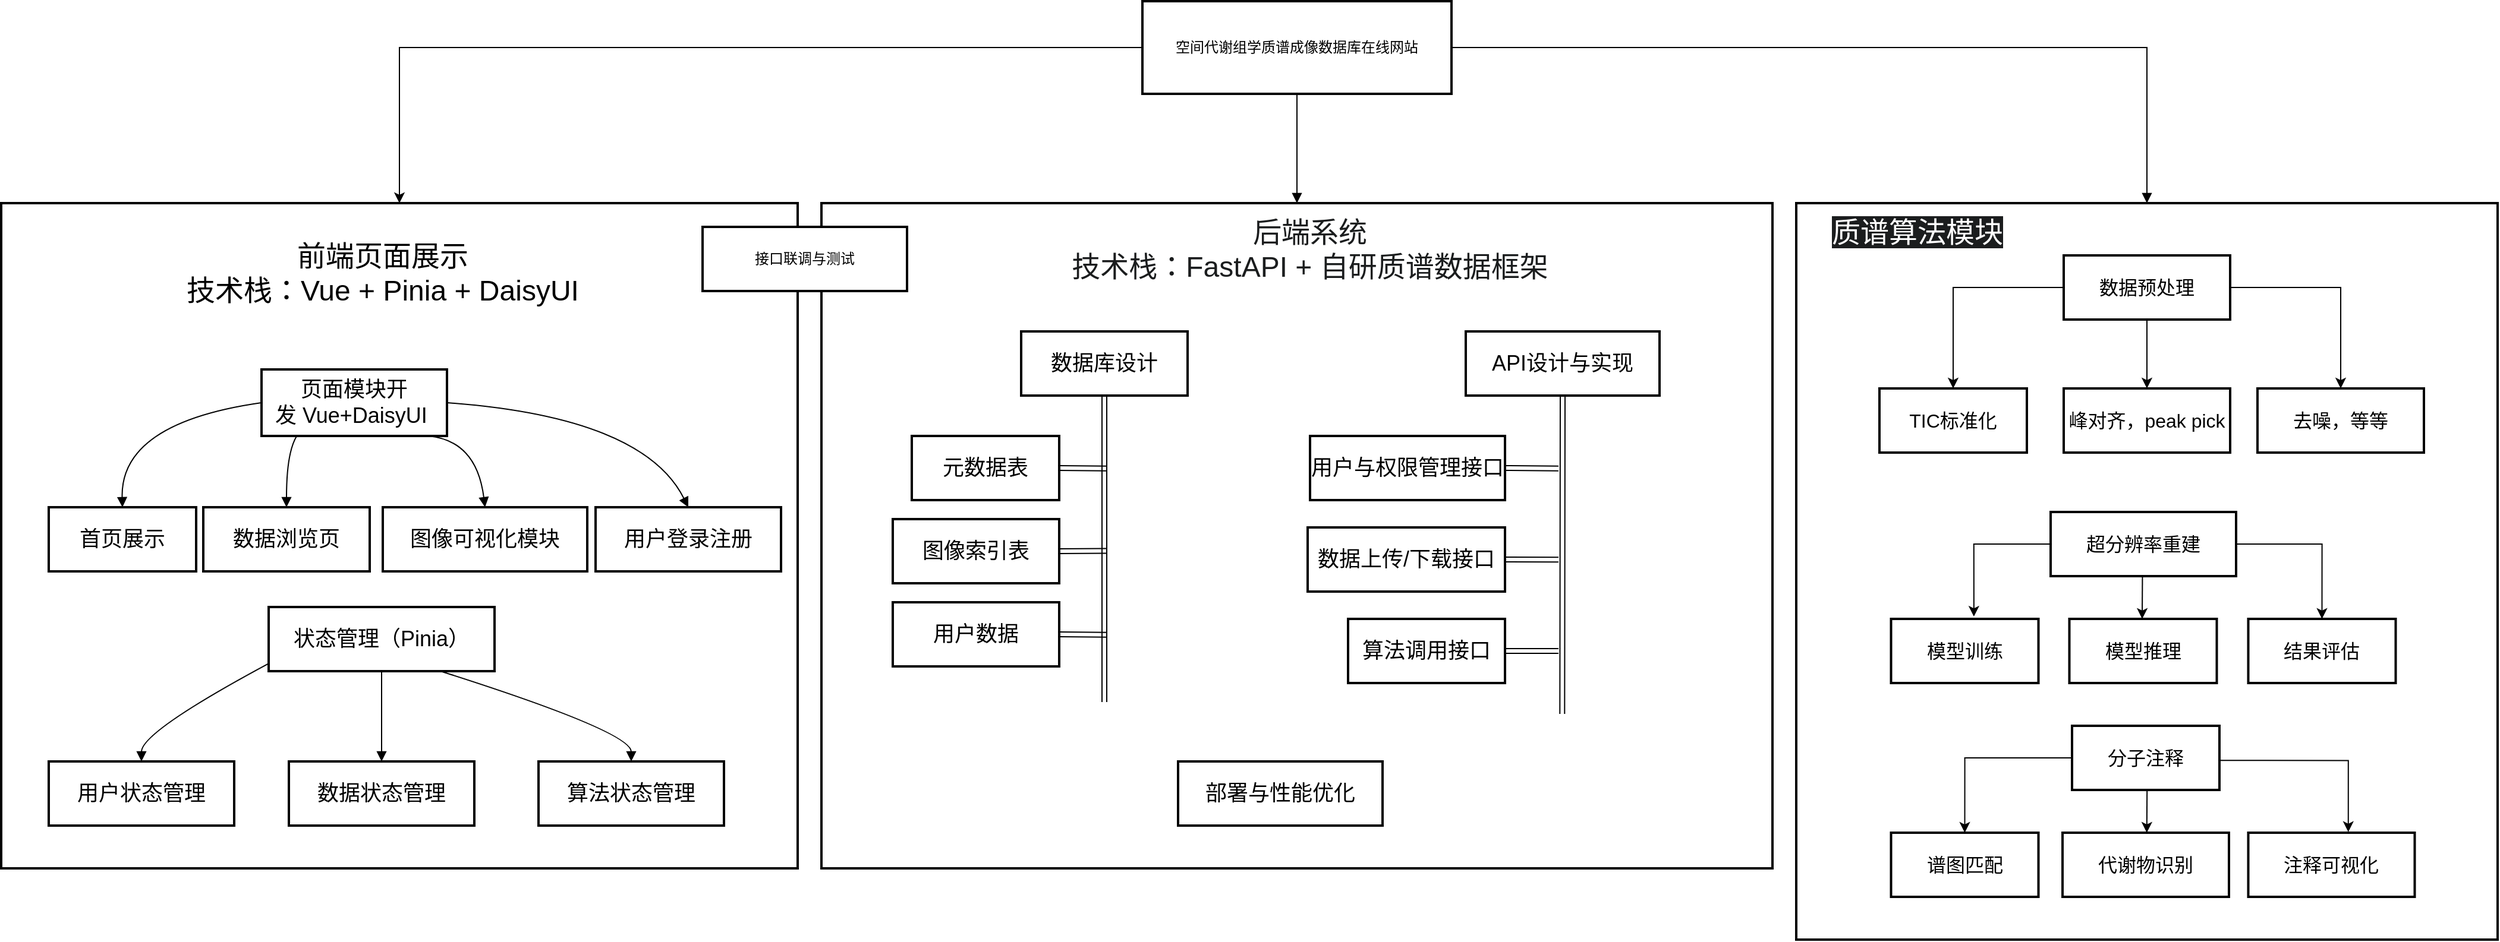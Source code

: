 <mxfile version="28.2.5">
  <diagram name="第 1 页" id="7hMK0lXXY-1nhujCU-nL">
    <mxGraphModel dx="1070" dy="1073" grid="1" gridSize="10" guides="1" tooltips="1" connect="1" arrows="1" fold="1" page="1" pageScale="1" pageWidth="827" pageHeight="1169" math="0" shadow="0">
      <root>
        <mxCell id="0" />
        <mxCell id="1" parent="0" />
        <mxCell id="3OUTwUd7x4KxcJ3TpxV8-84" style="edgeStyle=orthogonalEdgeStyle;rounded=0;orthogonalLoop=1;jettySize=auto;html=1;exitX=0;exitY=0.5;exitDx=0;exitDy=0;entryX=0.5;entryY=0;entryDx=0;entryDy=0;" edge="1" parent="1" source="3OUTwUd7x4KxcJ3TpxV8-1" target="3OUTwUd7x4KxcJ3TpxV8-2">
          <mxGeometry relative="1" as="geometry" />
        </mxCell>
        <mxCell id="3OUTwUd7x4KxcJ3TpxV8-1" value="空间代谢组学质谱成像数据库在线网站" style="whiteSpace=wrap;strokeWidth=2;" vertex="1" parent="1">
          <mxGeometry x="1880" y="20" width="260" height="78" as="geometry" />
        </mxCell>
        <mxCell id="3OUTwUd7x4KxcJ3TpxV8-2" value="" style="whiteSpace=wrap;strokeWidth=2;movable=0;resizable=0;rotatable=0;deletable=0;editable=0;locked=1;connectable=0;" vertex="1" parent="1">
          <mxGeometry x="920" y="190" width="670" height="560" as="geometry" />
        </mxCell>
        <mxCell id="3OUTwUd7x4KxcJ3TpxV8-3" value="" style="whiteSpace=wrap;strokeWidth=2;movable=0;resizable=0;rotatable=0;deletable=0;editable=0;locked=1;connectable=0;" vertex="1" parent="1">
          <mxGeometry x="1610" y="190" width="800" height="560" as="geometry" />
        </mxCell>
        <mxCell id="3OUTwUd7x4KxcJ3TpxV8-83" style="edgeStyle=orthogonalEdgeStyle;rounded=0;orthogonalLoop=1;jettySize=auto;html=1;entryX=0.5;entryY=0;entryDx=0;entryDy=0;endArrow=block;endFill=1;exitX=1;exitY=0.5;exitDx=0;exitDy=0;" edge="1" parent="1" source="3OUTwUd7x4KxcJ3TpxV8-1" target="3OUTwUd7x4KxcJ3TpxV8-4">
          <mxGeometry relative="1" as="geometry">
            <mxPoint x="2250" y="100" as="sourcePoint" />
          </mxGeometry>
        </mxCell>
        <mxCell id="3OUTwUd7x4KxcJ3TpxV8-4" value="" style="whiteSpace=wrap;strokeWidth=2;movable=1;resizable=1;rotatable=1;deletable=1;editable=1;locked=0;connectable=1;" vertex="1" parent="1">
          <mxGeometry x="2430" y="190" width="590" height="620" as="geometry" />
        </mxCell>
        <mxCell id="3OUTwUd7x4KxcJ3TpxV8-7" value="状态管理（Pinia）" style="whiteSpace=wrap;strokeWidth=2;fontSize=18;" vertex="1" parent="1">
          <mxGeometry x="1145" y="530" width="190" height="54" as="geometry" />
        </mxCell>
        <mxCell id="3OUTwUd7x4KxcJ3TpxV8-8" value="用户状态管理" style="whiteSpace=wrap;strokeWidth=2;fontSize=18;" vertex="1" parent="1">
          <mxGeometry x="960" y="660" width="156" height="54" as="geometry" />
        </mxCell>
        <mxCell id="3OUTwUd7x4KxcJ3TpxV8-9" value="数据状态管理" style="whiteSpace=wrap;strokeWidth=2;fontSize=18;" vertex="1" parent="1">
          <mxGeometry x="1162" y="660" width="156" height="54" as="geometry" />
        </mxCell>
        <mxCell id="3OUTwUd7x4KxcJ3TpxV8-10" value="算法状态管理" style="whiteSpace=wrap;strokeWidth=2;fontSize=18;" vertex="1" parent="1">
          <mxGeometry x="1372" y="660" width="156" height="54" as="geometry" />
        </mxCell>
        <mxCell id="3OUTwUd7x4KxcJ3TpxV8-11" value="页面模块开发 Vue+DaisyUI " style="whiteSpace=wrap;strokeWidth=2;fontSize=18;" vertex="1" parent="1">
          <mxGeometry x="1139" y="330" width="156" height="56" as="geometry" />
        </mxCell>
        <mxCell id="3OUTwUd7x4KxcJ3TpxV8-12" value="首页展示" style="whiteSpace=wrap;strokeWidth=2;fontSize=18;" vertex="1" parent="1">
          <mxGeometry x="960" y="446" width="124" height="54" as="geometry" />
        </mxCell>
        <mxCell id="3OUTwUd7x4KxcJ3TpxV8-13" value="数据浏览页" style="whiteSpace=wrap;strokeWidth=2;fontSize=18;" vertex="1" parent="1">
          <mxGeometry x="1090" y="446" width="140" height="54" as="geometry" />
        </mxCell>
        <mxCell id="3OUTwUd7x4KxcJ3TpxV8-14" value="图像可视化模块" style="whiteSpace=wrap;strokeWidth=2;fontSize=18;" vertex="1" parent="1">
          <mxGeometry x="1241" y="446" width="172" height="54" as="geometry" />
        </mxCell>
        <mxCell id="3OUTwUd7x4KxcJ3TpxV8-15" value="用户登录注册" style="whiteSpace=wrap;strokeWidth=2;fontSize=18;" vertex="1" parent="1">
          <mxGeometry x="1420" y="446" width="156" height="54" as="geometry" />
        </mxCell>
        <mxCell id="3OUTwUd7x4KxcJ3TpxV8-16" value="接口联调与测试" style="whiteSpace=wrap;strokeWidth=2;" vertex="1" parent="1">
          <mxGeometry x="1510" y="210" width="172" height="54" as="geometry" />
        </mxCell>
        <mxCell id="3OUTwUd7x4KxcJ3TpxV8-86" style="edgeStyle=orthogonalEdgeStyle;shape=link;rounded=0;orthogonalLoop=1;jettySize=auto;html=1;" edge="1" parent="1" source="3OUTwUd7x4KxcJ3TpxV8-19">
          <mxGeometry relative="1" as="geometry">
            <mxPoint x="1848" y="610" as="targetPoint" />
          </mxGeometry>
        </mxCell>
        <mxCell id="3OUTwUd7x4KxcJ3TpxV8-19" value="数据库设计" style="whiteSpace=wrap;strokeWidth=2;fontSize=18;" vertex="1" parent="1">
          <mxGeometry x="1778" y="298" width="140" height="54" as="geometry" />
        </mxCell>
        <mxCell id="3OUTwUd7x4KxcJ3TpxV8-87" style="edgeStyle=none;shape=link;rounded=0;orthogonalLoop=1;jettySize=auto;html=1;exitX=1;exitY=0.5;exitDx=0;exitDy=0;" edge="1" parent="1" source="3OUTwUd7x4KxcJ3TpxV8-20">
          <mxGeometry relative="1" as="geometry">
            <mxPoint x="1850" y="413.316" as="targetPoint" />
          </mxGeometry>
        </mxCell>
        <mxCell id="3OUTwUd7x4KxcJ3TpxV8-20" value="元数据表" style="whiteSpace=wrap;strokeWidth=2;fontSize=18;" vertex="1" parent="1">
          <mxGeometry x="1686" y="386" width="124" height="54" as="geometry" />
        </mxCell>
        <mxCell id="3OUTwUd7x4KxcJ3TpxV8-88" style="edgeStyle=none;shape=link;rounded=0;orthogonalLoop=1;jettySize=auto;html=1;exitX=1;exitY=0.5;exitDx=0;exitDy=0;" edge="1" parent="1" source="3OUTwUd7x4KxcJ3TpxV8-21">
          <mxGeometry relative="1" as="geometry">
            <mxPoint x="1850" y="482.789" as="targetPoint" />
          </mxGeometry>
        </mxCell>
        <mxCell id="3OUTwUd7x4KxcJ3TpxV8-21" value="图像索引表" style="whiteSpace=wrap;strokeWidth=2;fontSize=18;" vertex="1" parent="1">
          <mxGeometry x="1670" y="456" width="140" height="54" as="geometry" />
        </mxCell>
        <mxCell id="3OUTwUd7x4KxcJ3TpxV8-89" style="edgeStyle=none;shape=link;rounded=0;orthogonalLoop=1;jettySize=auto;html=1;exitX=1;exitY=0.5;exitDx=0;exitDy=0;" edge="1" parent="1" source="3OUTwUd7x4KxcJ3TpxV8-22">
          <mxGeometry relative="1" as="geometry">
            <mxPoint x="1850" y="553.316" as="targetPoint" />
          </mxGeometry>
        </mxCell>
        <mxCell id="3OUTwUd7x4KxcJ3TpxV8-22" value="用户数据" style="whiteSpace=wrap;strokeWidth=2;fontSize=18;" vertex="1" parent="1">
          <mxGeometry x="1670" y="526" width="140" height="54" as="geometry" />
        </mxCell>
        <mxCell id="3OUTwUd7x4KxcJ3TpxV8-90" style="edgeStyle=none;shape=link;rounded=0;orthogonalLoop=1;jettySize=auto;html=1;exitX=0.5;exitY=1;exitDx=0;exitDy=0;" edge="1" parent="1" source="3OUTwUd7x4KxcJ3TpxV8-23">
          <mxGeometry relative="1" as="geometry">
            <mxPoint x="2233.158" y="620" as="targetPoint" />
          </mxGeometry>
        </mxCell>
        <mxCell id="3OUTwUd7x4KxcJ3TpxV8-23" value="API设计与实现" style="whiteSpace=wrap;strokeWidth=2;fontSize=18;" vertex="1" parent="1">
          <mxGeometry x="2152" y="298" width="163" height="54" as="geometry" />
        </mxCell>
        <mxCell id="3OUTwUd7x4KxcJ3TpxV8-92" style="edgeStyle=none;shape=link;rounded=0;orthogonalLoop=1;jettySize=auto;html=1;exitX=1;exitY=0.5;exitDx=0;exitDy=0;" edge="1" parent="1" source="3OUTwUd7x4KxcJ3TpxV8-24">
          <mxGeometry relative="1" as="geometry">
            <mxPoint x="2230" y="490.158" as="targetPoint" />
          </mxGeometry>
        </mxCell>
        <mxCell id="3OUTwUd7x4KxcJ3TpxV8-24" value="数据上传/下载接口" style="whiteSpace=wrap;strokeWidth=2;fontSize=18;" vertex="1" parent="1">
          <mxGeometry x="2019" y="463" width="166" height="54" as="geometry" />
        </mxCell>
        <mxCell id="3OUTwUd7x4KxcJ3TpxV8-93" style="edgeStyle=none;shape=link;rounded=0;orthogonalLoop=1;jettySize=auto;html=1;exitX=1;exitY=0.5;exitDx=0;exitDy=0;" edge="1" parent="1" source="3OUTwUd7x4KxcJ3TpxV8-25">
          <mxGeometry relative="1" as="geometry">
            <mxPoint x="2230" y="567" as="targetPoint" />
          </mxGeometry>
        </mxCell>
        <mxCell id="3OUTwUd7x4KxcJ3TpxV8-25" value="算法调用接口" style="whiteSpace=wrap;strokeWidth=2;fontSize=18;" vertex="1" parent="1">
          <mxGeometry x="2053" y="540" width="132" height="54" as="geometry" />
        </mxCell>
        <mxCell id="3OUTwUd7x4KxcJ3TpxV8-91" style="edgeStyle=none;shape=link;rounded=0;orthogonalLoop=1;jettySize=auto;html=1;exitX=1;exitY=0.5;exitDx=0;exitDy=0;" edge="1" parent="1" source="3OUTwUd7x4KxcJ3TpxV8-26">
          <mxGeometry relative="1" as="geometry">
            <mxPoint x="2230" y="413.316" as="targetPoint" />
          </mxGeometry>
        </mxCell>
        <mxCell id="3OUTwUd7x4KxcJ3TpxV8-26" value="用户与权限管理接口" style="whiteSpace=wrap;strokeWidth=2;fontSize=18;" vertex="1" parent="1">
          <mxGeometry x="2021" y="386" width="164" height="54" as="geometry" />
        </mxCell>
        <mxCell id="3OUTwUd7x4KxcJ3TpxV8-95" style="edgeStyle=none;rounded=0;orthogonalLoop=1;jettySize=auto;html=1;exitX=0.5;exitY=1;exitDx=0;exitDy=0;entryX=0.5;entryY=0;entryDx=0;entryDy=0;" edge="1" parent="1" source="3OUTwUd7x4KxcJ3TpxV8-28" target="3OUTwUd7x4KxcJ3TpxV8-30">
          <mxGeometry relative="1" as="geometry" />
        </mxCell>
        <mxCell id="3OUTwUd7x4KxcJ3TpxV8-97" style="edgeStyle=orthogonalEdgeStyle;rounded=0;orthogonalLoop=1;jettySize=auto;html=1;exitX=0;exitY=0.5;exitDx=0;exitDy=0;entryX=0.5;entryY=0;entryDx=0;entryDy=0;" edge="1" parent="1" source="3OUTwUd7x4KxcJ3TpxV8-28" target="3OUTwUd7x4KxcJ3TpxV8-29">
          <mxGeometry relative="1" as="geometry" />
        </mxCell>
        <mxCell id="3OUTwUd7x4KxcJ3TpxV8-98" style="edgeStyle=orthogonalEdgeStyle;rounded=0;orthogonalLoop=1;jettySize=auto;html=1;exitX=1;exitY=0.5;exitDx=0;exitDy=0;entryX=0.5;entryY=0;entryDx=0;entryDy=0;" edge="1" parent="1" source="3OUTwUd7x4KxcJ3TpxV8-28" target="3OUTwUd7x4KxcJ3TpxV8-31">
          <mxGeometry relative="1" as="geometry" />
        </mxCell>
        <mxCell id="3OUTwUd7x4KxcJ3TpxV8-28" value="数据预处理" style="whiteSpace=wrap;strokeWidth=2;fontSize=16;" vertex="1" parent="1">
          <mxGeometry x="2655" y="234" width="140" height="54" as="geometry" />
        </mxCell>
        <mxCell id="3OUTwUd7x4KxcJ3TpxV8-29" value="TIC标准化" style="whiteSpace=wrap;strokeWidth=2;fontSize=16;" vertex="1" parent="1">
          <mxGeometry x="2500" y="346" width="124" height="54" as="geometry" />
        </mxCell>
        <mxCell id="3OUTwUd7x4KxcJ3TpxV8-30" value="峰对齐，peak pick" style="whiteSpace=wrap;strokeWidth=2;fontSize=16;" vertex="1" parent="1">
          <mxGeometry x="2655" y="346" width="140" height="54" as="geometry" />
        </mxCell>
        <mxCell id="3OUTwUd7x4KxcJ3TpxV8-31" value="去噪，等等" style="whiteSpace=wrap;strokeWidth=2;fontSize=16;" vertex="1" parent="1">
          <mxGeometry x="2818" y="346" width="140" height="54" as="geometry" />
        </mxCell>
        <mxCell id="3OUTwUd7x4KxcJ3TpxV8-32" value="超分辨率重建" style="whiteSpace=wrap;strokeWidth=2;fontSize=16;" vertex="1" parent="1">
          <mxGeometry x="2644" y="450" width="156" height="54" as="geometry" />
        </mxCell>
        <mxCell id="3OUTwUd7x4KxcJ3TpxV8-33" value="模型训练" style="whiteSpace=wrap;strokeWidth=2;fontSize=16;" vertex="1" parent="1">
          <mxGeometry x="2509.75" y="540" width="124" height="54" as="geometry" />
        </mxCell>
        <mxCell id="3OUTwUd7x4KxcJ3TpxV8-34" value="模型推理" style="whiteSpace=wrap;strokeWidth=2;fontSize=16;" vertex="1" parent="1">
          <mxGeometry x="2659.75" y="540" width="124" height="54" as="geometry" />
        </mxCell>
        <mxCell id="3OUTwUd7x4KxcJ3TpxV8-35" value="结果评估" style="whiteSpace=wrap;strokeWidth=2;fontSize=16;" vertex="1" parent="1">
          <mxGeometry x="2810.25" y="540" width="124" height="54" as="geometry" />
        </mxCell>
        <mxCell id="3OUTwUd7x4KxcJ3TpxV8-36" value="分子注释" style="whiteSpace=wrap;strokeWidth=2;fontSize=16;" vertex="1" parent="1">
          <mxGeometry x="2662" y="630" width="124" height="54" as="geometry" />
        </mxCell>
        <mxCell id="3OUTwUd7x4KxcJ3TpxV8-37" value="谱图匹配" style="whiteSpace=wrap;strokeWidth=2;fontSize=16;" vertex="1" parent="1">
          <mxGeometry x="2509.75" y="720" width="124" height="54" as="geometry" />
        </mxCell>
        <mxCell id="3OUTwUd7x4KxcJ3TpxV8-38" value="代谢物识别" style="whiteSpace=wrap;strokeWidth=2;fontSize=16;" vertex="1" parent="1">
          <mxGeometry x="2654" y="720" width="140" height="54" as="geometry" />
        </mxCell>
        <mxCell id="3OUTwUd7x4KxcJ3TpxV8-39" value="注释可视化" style="whiteSpace=wrap;strokeWidth=2;fontSize=16;" vertex="1" parent="1">
          <mxGeometry x="2810.25" y="720" width="140" height="54" as="geometry" />
        </mxCell>
        <mxCell id="3OUTwUd7x4KxcJ3TpxV8-41" value="" style="curved=1;startArrow=none;endArrow=block;exitX=0.5;exitY=1;entryX=0.5;entryY=0;rounded=0;" edge="1" parent="1" source="3OUTwUd7x4KxcJ3TpxV8-1" target="3OUTwUd7x4KxcJ3TpxV8-3">
          <mxGeometry relative="1" as="geometry">
            <Array as="points" />
          </mxGeometry>
        </mxCell>
        <mxCell id="3OUTwUd7x4KxcJ3TpxV8-46" value="" style="curved=1;startArrow=none;endArrow=block;exitX=0;exitY=0.88;entryX=0.5;entryY=0;rounded=0;fontSize=18;" edge="1" parent="1" source="3OUTwUd7x4KxcJ3TpxV8-7" target="3OUTwUd7x4KxcJ3TpxV8-8">
          <mxGeometry relative="1" as="geometry">
            <Array as="points">
              <mxPoint x="1038" y="635" />
            </Array>
          </mxGeometry>
        </mxCell>
        <mxCell id="3OUTwUd7x4KxcJ3TpxV8-47" value="" style="curved=1;startArrow=none;endArrow=block;exitX=0.5;exitY=1;entryX=0.5;entryY=0;rounded=0;exitDx=0;exitDy=0;fontSize=18;" edge="1" parent="1" source="3OUTwUd7x4KxcJ3TpxV8-7" target="3OUTwUd7x4KxcJ3TpxV8-9">
          <mxGeometry relative="1" as="geometry">
            <Array as="points">
              <mxPoint x="1240" y="635" />
            </Array>
            <mxPoint x="1236" y="584" as="sourcePoint" />
          </mxGeometry>
        </mxCell>
        <mxCell id="3OUTwUd7x4KxcJ3TpxV8-48" value="" style="curved=1;startArrow=none;endArrow=block;exitX=0.76;exitY=1;entryX=0.5;entryY=0;rounded=0;fontSize=18;" edge="1" parent="1" source="3OUTwUd7x4KxcJ3TpxV8-7" target="3OUTwUd7x4KxcJ3TpxV8-10">
          <mxGeometry relative="1" as="geometry">
            <Array as="points">
              <mxPoint x="1450" y="635" />
            </Array>
          </mxGeometry>
        </mxCell>
        <mxCell id="3OUTwUd7x4KxcJ3TpxV8-50" value="" style="curved=1;startArrow=none;endArrow=block;exitX=0;exitY=0.5;entryX=0.5;entryY=0;rounded=0;exitDx=0;exitDy=0;fontSize=18;" edge="1" parent="1" source="3OUTwUd7x4KxcJ3TpxV8-11" target="3OUTwUd7x4KxcJ3TpxV8-12">
          <mxGeometry relative="1" as="geometry">
            <Array as="points">
              <mxPoint x="1020" y="375" />
            </Array>
          </mxGeometry>
        </mxCell>
        <mxCell id="3OUTwUd7x4KxcJ3TpxV8-51" value="" style="curved=1;startArrow=none;endArrow=block;exitX=0.19;exitY=1;entryX=0.5;entryY=0;rounded=0;fontSize=18;" edge="1" parent="1" source="3OUTwUd7x4KxcJ3TpxV8-11" target="3OUTwUd7x4KxcJ3TpxV8-13">
          <mxGeometry relative="1" as="geometry">
            <Array as="points">
              <mxPoint x="1160" y="400" />
            </Array>
          </mxGeometry>
        </mxCell>
        <mxCell id="3OUTwUd7x4KxcJ3TpxV8-52" value="" style="curved=1;startArrow=none;endArrow=block;exitX=0.9;exitY=1;entryX=0.5;entryY=0;rounded=0;fontSize=18;" edge="1" parent="1" source="3OUTwUd7x4KxcJ3TpxV8-11" target="3OUTwUd7x4KxcJ3TpxV8-14">
          <mxGeometry relative="1" as="geometry">
            <Array as="points">
              <mxPoint x="1320" y="390" />
            </Array>
          </mxGeometry>
        </mxCell>
        <mxCell id="3OUTwUd7x4KxcJ3TpxV8-53" value="" style="curved=1;startArrow=none;endArrow=block;exitX=1;exitY=0.5;entryX=0.5;entryY=0;rounded=0;entryDx=0;entryDy=0;exitDx=0;exitDy=0;fontSize=18;" edge="1" parent="1" source="3OUTwUd7x4KxcJ3TpxV8-11" target="3OUTwUd7x4KxcJ3TpxV8-15">
          <mxGeometry relative="1" as="geometry">
            <Array as="points">
              <mxPoint x="1460" y="370" />
            </Array>
            <mxPoint x="1577.0" y="446" as="targetPoint" />
          </mxGeometry>
        </mxCell>
        <mxCell id="3OUTwUd7x4KxcJ3TpxV8-79" value="部署与性能优化" style="whiteSpace=wrap;strokeWidth=2;fontSize=18;" vertex="1" parent="1">
          <mxGeometry x="1910" y="660" width="172" height="54" as="geometry" />
        </mxCell>
        <mxCell id="3OUTwUd7x4KxcJ3TpxV8-80" value="&lt;font style=&quot;font-size: 24px;&quot;&gt;&lt;span style=&quot;font-family: Helvetica; font-style: normal; font-variant-ligatures: normal; font-variant-caps: normal; font-weight: 400; letter-spacing: normal; orphans: 2; text-indent: 0px; text-transform: none; widows: 2; word-spacing: 0px; -webkit-text-stroke-width: 0px; white-space: normal; text-decoration-thickness: initial; text-decoration-style: initial; text-decoration-color: initial; float: none; display: inline !important;&quot;&gt;后端系统&lt;/span&gt;&lt;br style=&quot;forced-color-adjust: none; padding: 0px; margin: 0px; font-family: Helvetica; font-style: normal; font-variant-ligatures: normal; font-variant-caps: normal; font-weight: 400; letter-spacing: normal; orphans: 2; text-indent: 0px; text-transform: none; widows: 2; word-spacing: 0px; -webkit-text-stroke-width: 0px; white-space: normal; text-decoration-thickness: initial; text-decoration-style: initial; text-decoration-color: initial; box-shadow: none !important;&quot;&gt;&lt;span style=&quot;font-family: Helvetica; font-style: normal; font-variant-ligatures: normal; font-variant-caps: normal; font-weight: 400; letter-spacing: normal; orphans: 2; text-indent: 0px; text-transform: none; widows: 2; word-spacing: 0px; -webkit-text-stroke-width: 0px; white-space: normal; text-decoration-thickness: initial; text-decoration-style: initial; text-decoration-color: initial; float: none; display: inline !important;&quot;&gt;技术栈：FastAPI + 自研质谱数据框架&lt;/span&gt;&lt;/font&gt;" style="text;whiteSpace=wrap;html=1;align=center;fontColor=light-dark(#1B1D1E,#FFFFFF);labelBackgroundColor=default;" vertex="1" parent="1">
          <mxGeometry x="1810" y="194" width="422" height="70" as="geometry" />
        </mxCell>
        <mxCell id="3OUTwUd7x4KxcJ3TpxV8-81" value="&lt;span style=&quot;font-family: Helvetica; font-style: normal; font-variant-ligatures: normal; font-variant-caps: normal; font-weight: 400; letter-spacing: normal; orphans: 2; text-indent: 0px; text-transform: none; widows: 2; word-spacing: 0px; -webkit-text-stroke-width: 0px; white-space: normal; text-decoration-thickness: initial; text-decoration-style: initial; text-decoration-color: initial; float: none; display: inline !important;&quot;&gt;前端页面展示&lt;/span&gt;&lt;br style=&quot;forced-color-adjust: none; padding: 0px; margin: 0px; font-family: Helvetica; font-style: normal; font-variant-ligatures: normal; font-variant-caps: normal; font-weight: 400; letter-spacing: normal; orphans: 2; text-indent: 0px; text-transform: none; widows: 2; word-spacing: 0px; -webkit-text-stroke-width: 0px; white-space: normal; text-decoration-thickness: initial; text-decoration-style: initial; text-decoration-color: initial; box-shadow: none !important;&quot;&gt;&lt;span style=&quot;font-family: Helvetica; font-style: normal; font-variant-ligatures: normal; font-variant-caps: normal; font-weight: 400; letter-spacing: normal; orphans: 2; text-indent: 0px; text-transform: none; widows: 2; word-spacing: 0px; -webkit-text-stroke-width: 0px; white-space: normal; text-decoration-thickness: initial; text-decoration-style: initial; text-decoration-color: initial; float: none; display: inline !important;&quot;&gt;技术栈：Vue + Pinia + DaisyUI&lt;/span&gt;" style="text;whiteSpace=wrap;html=1;align=center;labelBackgroundColor=default;fontColor=light-dark(#000000,#FFFFFF);fontSize=24;" vertex="1" parent="1">
          <mxGeometry x="1051" y="214" width="380" height="50" as="geometry" />
        </mxCell>
        <mxCell id="3OUTwUd7x4KxcJ3TpxV8-82" value="&lt;span style=&quot;font-family: Helvetica; font-style: normal; font-variant-ligatures: normal; font-variant-caps: normal; font-weight: 400; letter-spacing: normal; orphans: 2; text-indent: 0px; text-transform: none; widows: 2; word-spacing: 0px; -webkit-text-stroke-width: 0px; white-space: normal; text-decoration-thickness: initial; text-decoration-style: initial; text-decoration-color: initial; float: none; background-color: light-dark(rgb(27, 29, 30), rgb(0, 0, 0)); display: inline !important;&quot;&gt;&lt;font style=&quot;color: light-dark(rgb(255, 255, 255), rgb(255, 255, 255));&quot;&gt;质谱算法模块&lt;/font&gt;&lt;/span&gt;" style="text;whiteSpace=wrap;html=1;align=center;fontSize=24;" vertex="1" parent="1">
          <mxGeometry x="2427" y="194" width="210" height="40" as="geometry" />
        </mxCell>
        <mxCell id="3OUTwUd7x4KxcJ3TpxV8-99" style="edgeStyle=orthogonalEdgeStyle;rounded=0;orthogonalLoop=1;jettySize=auto;html=1;exitX=0;exitY=0.5;exitDx=0;exitDy=0;entryX=0.562;entryY=-0.036;entryDx=0;entryDy=0;entryPerimeter=0;" edge="1" parent="1" source="3OUTwUd7x4KxcJ3TpxV8-32" target="3OUTwUd7x4KxcJ3TpxV8-33">
          <mxGeometry relative="1" as="geometry">
            <mxPoint x="2663" y="456" as="sourcePoint" />
            <mxPoint x="2570" y="541" as="targetPoint" />
          </mxGeometry>
        </mxCell>
        <mxCell id="3OUTwUd7x4KxcJ3TpxV8-101" style="edgeStyle=none;rounded=0;orthogonalLoop=1;jettySize=auto;html=1;exitX=0.5;exitY=1;exitDx=0;exitDy=0;" edge="1" parent="1">
          <mxGeometry relative="1" as="geometry">
            <mxPoint x="2721.22" y="504" as="sourcePoint" />
            <mxPoint x="2721" y="540" as="targetPoint" />
          </mxGeometry>
        </mxCell>
        <mxCell id="3OUTwUd7x4KxcJ3TpxV8-102" style="edgeStyle=orthogonalEdgeStyle;rounded=0;orthogonalLoop=1;jettySize=auto;html=1;exitX=0;exitY=0.5;exitDx=0;exitDy=0;entryX=0.5;entryY=0;entryDx=0;entryDy=0;" edge="1" parent="1" source="3OUTwUd7x4KxcJ3TpxV8-36" target="3OUTwUd7x4KxcJ3TpxV8-37">
          <mxGeometry relative="1" as="geometry">
            <mxPoint x="2644" y="650" as="sourcePoint" />
            <mxPoint x="2579" y="711" as="targetPoint" />
          </mxGeometry>
        </mxCell>
        <mxCell id="3OUTwUd7x4KxcJ3TpxV8-103" style="edgeStyle=none;rounded=0;orthogonalLoop=1;jettySize=auto;html=1;exitX=0.5;exitY=1;exitDx=0;exitDy=0;" edge="1" parent="1">
          <mxGeometry relative="1" as="geometry">
            <mxPoint x="2725.1" y="684" as="sourcePoint" />
            <mxPoint x="2724.88" y="720" as="targetPoint" />
          </mxGeometry>
        </mxCell>
        <mxCell id="3OUTwUd7x4KxcJ3TpxV8-104" style="edgeStyle=orthogonalEdgeStyle;rounded=0;orthogonalLoop=1;jettySize=auto;html=1;exitX=1;exitY=0.5;exitDx=0;exitDy=0;entryX=0.5;entryY=0;entryDx=0;entryDy=0;" edge="1" parent="1" source="3OUTwUd7x4KxcJ3TpxV8-32" target="3OUTwUd7x4KxcJ3TpxV8-35">
          <mxGeometry relative="1" as="geometry">
            <mxPoint x="2800" y="480" as="sourcePoint" />
            <mxPoint x="2893" y="565" as="targetPoint" />
          </mxGeometry>
        </mxCell>
        <mxCell id="3OUTwUd7x4KxcJ3TpxV8-105" style="edgeStyle=orthogonalEdgeStyle;rounded=0;orthogonalLoop=1;jettySize=auto;html=1;exitX=0.995;exitY=0.54;exitDx=0;exitDy=0;entryX=0.601;entryY=-0.011;entryDx=0;entryDy=0;entryPerimeter=0;exitPerimeter=0;" edge="1" parent="1" source="3OUTwUd7x4KxcJ3TpxV8-36" target="3OUTwUd7x4KxcJ3TpxV8-39">
          <mxGeometry relative="1" as="geometry">
            <mxPoint x="2786" y="657" as="sourcePoint" />
            <mxPoint x="2858" y="720" as="targetPoint" />
          </mxGeometry>
        </mxCell>
      </root>
    </mxGraphModel>
  </diagram>
</mxfile>
